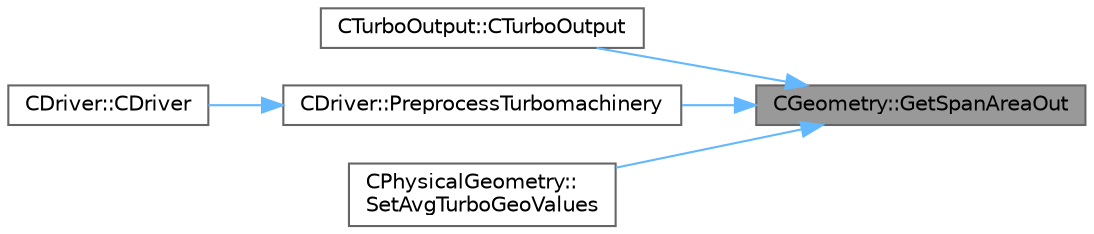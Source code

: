 digraph "CGeometry::GetSpanAreaOut"
{
 // LATEX_PDF_SIZE
  bgcolor="transparent";
  edge [fontname=Helvetica,fontsize=10,labelfontname=Helvetica,labelfontsize=10];
  node [fontname=Helvetica,fontsize=10,shape=box,height=0.2,width=0.4];
  rankdir="RL";
  Node1 [id="Node000001",label="CGeometry::GetSpanAreaOut",height=0.2,width=0.4,color="gray40", fillcolor="grey60", style="filled", fontcolor="black",tooltip="Get the value of the outflow area at each span."];
  Node1 -> Node2 [id="edge1_Node000001_Node000002",dir="back",color="steelblue1",style="solid",tooltip=" "];
  Node2 [id="Node000002",label="CTurboOutput::CTurboOutput",height=0.2,width=0.4,color="grey40", fillcolor="white", style="filled",URL="$classCTurboOutput.html#ab236625a4ae6d9a09977362cd5711a29",tooltip=" "];
  Node1 -> Node3 [id="edge2_Node000001_Node000003",dir="back",color="steelblue1",style="solid",tooltip=" "];
  Node3 [id="Node000003",label="CDriver::PreprocessTurbomachinery",height=0.2,width=0.4,color="grey40", fillcolor="white", style="filled",URL="$classCDriver.html#ad384010214279eafb529661d49312c1e",tooltip="Initiate value for static mesh movement such as the gridVel for the ROTATING frame."];
  Node3 -> Node4 [id="edge3_Node000003_Node000004",dir="back",color="steelblue1",style="solid",tooltip=" "];
  Node4 [id="Node000004",label="CDriver::CDriver",height=0.2,width=0.4,color="grey40", fillcolor="white", style="filled",URL="$classCDriver.html#a3fca4a013a6efa9bbb38fe78a86b5f3d",tooltip="Constructor of the class."];
  Node1 -> Node5 [id="edge4_Node000001_Node000005",dir="back",color="steelblue1",style="solid",tooltip=" "];
  Node5 [id="Node000005",label="CPhysicalGeometry::\lSetAvgTurboGeoValues",height=0.2,width=0.4,color="grey40", fillcolor="white", style="filled",URL="$classCPhysicalGeometry.html#a43fd9987f05bffd2615f60ee9ebc37a8",tooltip="Store all the turboperformance in the solver in ZONE_0."];
}
